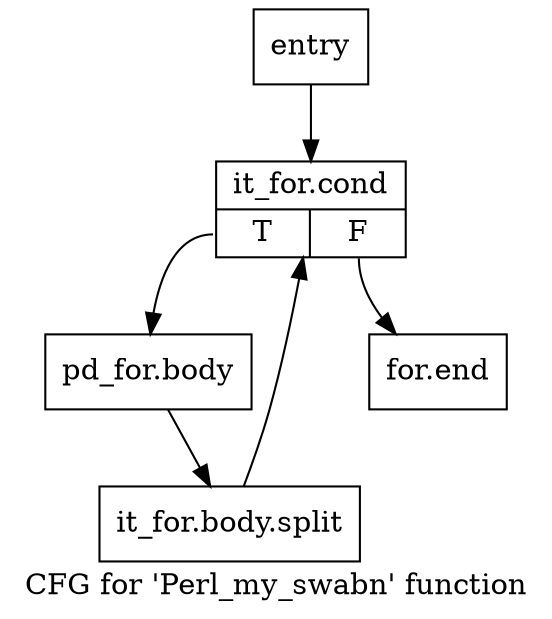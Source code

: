 digraph "CFG for 'Perl_my_swabn' function" {
	label="CFG for 'Perl_my_swabn' function";

	Node0x4475d60 [shape=record,label="{entry}"];
	Node0x4475d60 -> Node0x4475db0;
	Node0x4475db0 [shape=record,label="{it_for.cond|{<s0>T|<s1>F}}"];
	Node0x4475db0:s0 -> Node0x4475e00;
	Node0x4475db0:s1 -> Node0x4475e50;
	Node0x4475e00 [shape=record,label="{pd_for.body}"];
	Node0x4475e00 -> Node0x6a81420;
	Node0x6a81420 [shape=record,label="{it_for.body.split}"];
	Node0x6a81420 -> Node0x4475db0;
	Node0x4475e50 [shape=record,label="{for.end}"];
}
